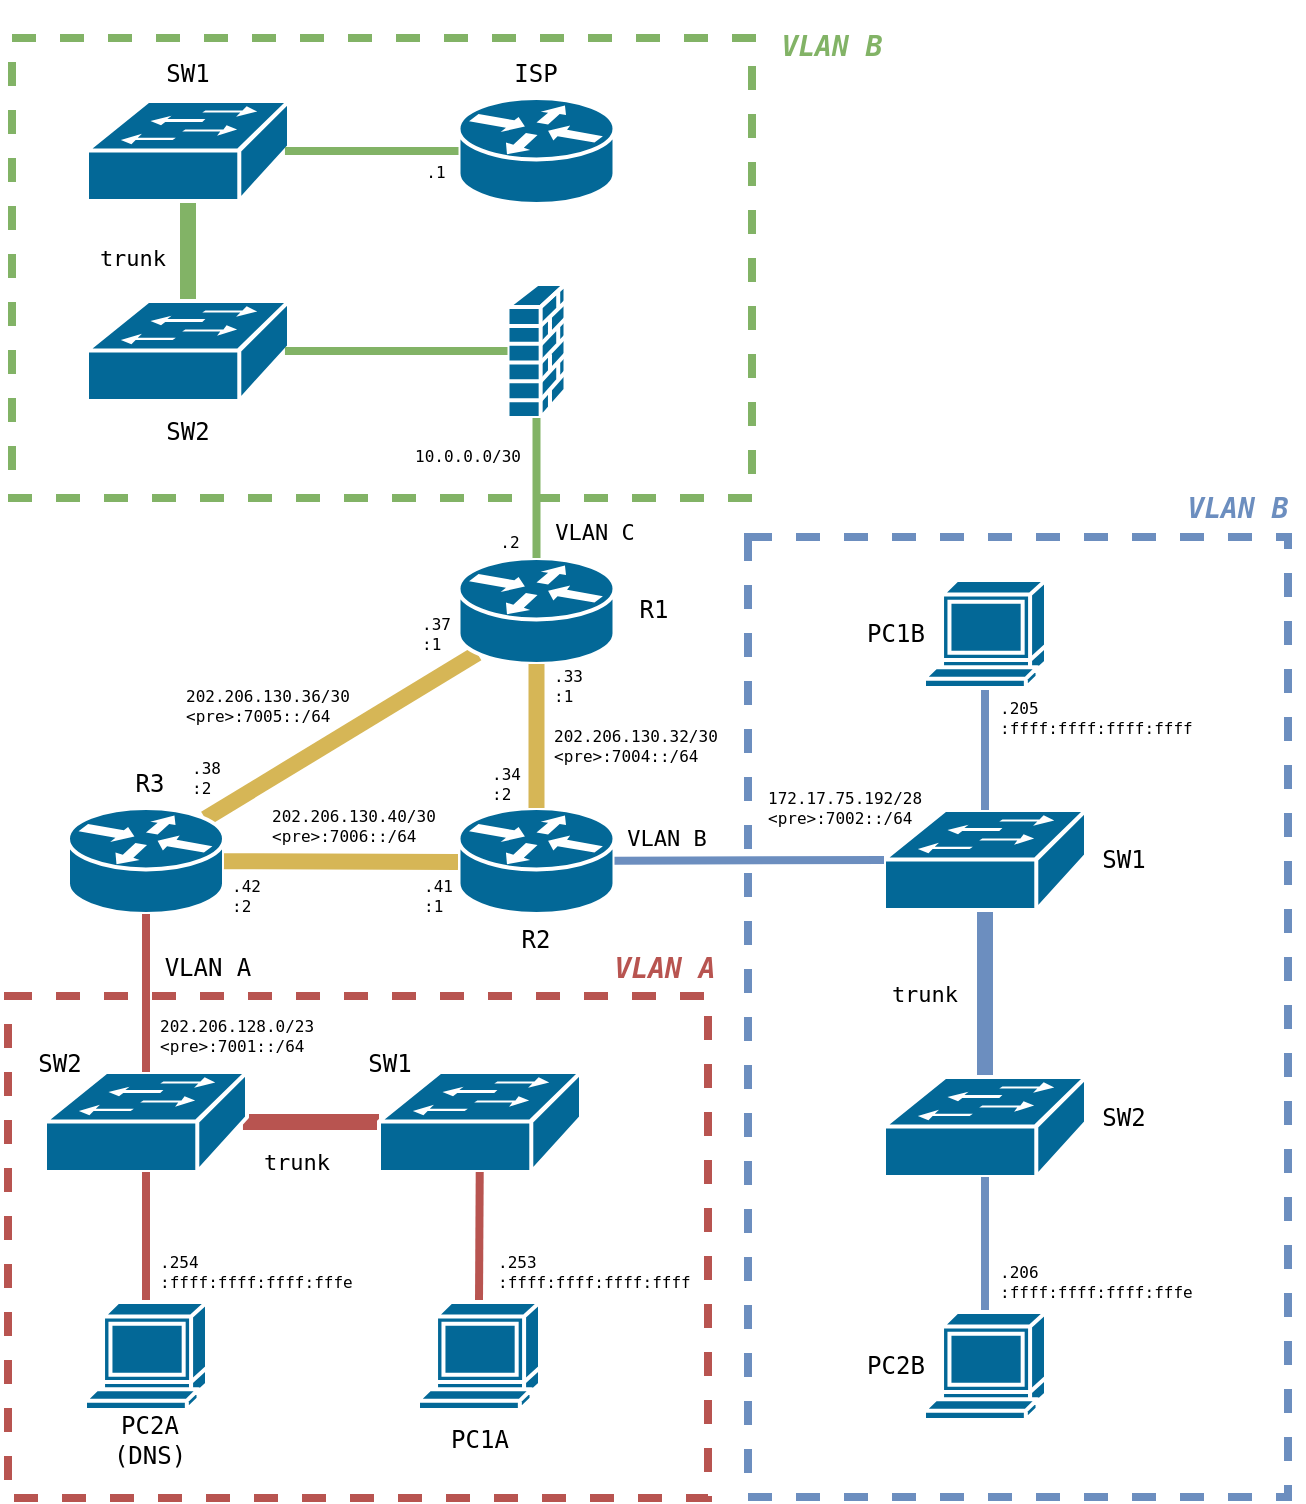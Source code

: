 <mxfile version="24.8.6">
  <diagram name="Page-1" id="H_VIP1LDes3V5zh3lzSZ">
    <mxGraphModel dx="2045" dy="623" grid="1" gridSize="10" guides="1" tooltips="1" connect="1" arrows="1" fold="1" page="1" pageScale="1" pageWidth="850" pageHeight="1100" math="0" shadow="0">
      <root>
        <mxCell id="0" />
        <mxCell id="1" parent="0" />
        <mxCell id="0l0HvCfX4bjxtaif04-J-16" value="" style="rounded=0;whiteSpace=wrap;html=1;fillColor=none;dashed=1;strokeWidth=4;strokeColor=#b85450;" vertex="1" parent="1">
          <mxGeometry x="-240" y="630" width="350" height="251" as="geometry" />
        </mxCell>
        <mxCell id="0l0HvCfX4bjxtaif04-J-1" value="" style="rounded=0;whiteSpace=wrap;html=1;fillColor=none;strokeWidth=4;dashed=1;strokeColor=#82b366;" vertex="1" parent="1">
          <mxGeometry x="-238" y="151" width="370" height="230" as="geometry" />
        </mxCell>
        <mxCell id="0l0HvCfX4bjxtaif04-J-2" style="rounded=0;orthogonalLoop=1;jettySize=auto;html=1;fillColor=#fff2cc;strokeColor=#d6b656;strokeWidth=8;endArrow=none;endFill=0;exitX=0.12;exitY=0.9;exitDx=0;exitDy=0;exitPerimeter=0;entryX=0.88;entryY=0.1;entryDx=0;entryDy=0;entryPerimeter=0;" edge="1" parent="1" source="0l0HvCfX4bjxtaif04-J-3" target="0l0HvCfX4bjxtaif04-J-5">
          <mxGeometry relative="1" as="geometry" />
        </mxCell>
        <mxCell id="0l0HvCfX4bjxtaif04-J-3" value="" style="shape=mxgraph.cisco.routers.router;sketch=0;html=1;pointerEvents=1;dashed=0;fillColor=#036897;strokeColor=#ffffff;strokeWidth=2;verticalLabelPosition=bottom;verticalAlign=top;align=center;outlineConnect=0;" vertex="1" parent="1">
          <mxGeometry x="-14.75" y="411" width="78" height="53" as="geometry" />
        </mxCell>
        <mxCell id="0l0HvCfX4bjxtaif04-J-4" value="" style="shape=mxgraph.cisco.routers.router;sketch=0;html=1;pointerEvents=1;dashed=0;fillColor=#036897;strokeColor=#ffffff;strokeWidth=2;verticalLabelPosition=bottom;verticalAlign=top;align=center;outlineConnect=0;" vertex="1" parent="1">
          <mxGeometry x="-14.75" y="536" width="78" height="53" as="geometry" />
        </mxCell>
        <mxCell id="0l0HvCfX4bjxtaif04-J-5" value="" style="shape=mxgraph.cisco.routers.router;sketch=0;html=1;pointerEvents=1;dashed=0;fillColor=#036897;strokeColor=#ffffff;strokeWidth=2;verticalLabelPosition=bottom;verticalAlign=top;align=center;outlineConnect=0;" vertex="1" parent="1">
          <mxGeometry x="-210" y="536" width="78" height="53" as="geometry" />
        </mxCell>
        <mxCell id="0l0HvCfX4bjxtaif04-J-6" value="" style="shape=mxgraph.cisco.security.firewall;sketch=0;html=1;pointerEvents=1;dashed=0;fillColor=#036897;strokeColor=#ffffff;strokeWidth=2;verticalLabelPosition=bottom;verticalAlign=top;align=center;outlineConnect=0;" vertex="1" parent="1">
          <mxGeometry x="9.75" y="274" width="29" height="67" as="geometry" />
        </mxCell>
        <mxCell id="0l0HvCfX4bjxtaif04-J-7" style="edgeStyle=orthogonalEdgeStyle;rounded=0;orthogonalLoop=1;jettySize=auto;html=1;endArrow=none;endFill=0;strokeWidth=8;fillColor=#d5e8d4;strokeColor=#82b366;exitX=0.5;exitY=0.98;exitDx=0;exitDy=0;exitPerimeter=0;entryX=0.5;entryY=0;entryDx=0;entryDy=0;entryPerimeter=0;" edge="1" parent="1" source="0l0HvCfX4bjxtaif04-J-8" target="0l0HvCfX4bjxtaif04-J-9">
          <mxGeometry relative="1" as="geometry" />
        </mxCell>
        <mxCell id="0l0HvCfX4bjxtaif04-J-8" value="" style="shape=mxgraph.cisco.switches.workgroup_switch;sketch=0;html=1;pointerEvents=1;dashed=0;fillColor=#036897;strokeColor=#ffffff;strokeWidth=2;verticalLabelPosition=bottom;verticalAlign=top;align=center;outlineConnect=0;" vertex="1" parent="1">
          <mxGeometry x="-200.5" y="182.5" width="101" height="50" as="geometry" />
        </mxCell>
        <mxCell id="0l0HvCfX4bjxtaif04-J-9" value="" style="shape=mxgraph.cisco.switches.workgroup_switch;sketch=0;html=1;pointerEvents=1;dashed=0;fillColor=#036897;strokeColor=#ffffff;strokeWidth=2;verticalLabelPosition=bottom;verticalAlign=top;align=center;outlineConnect=0;" vertex="1" parent="1">
          <mxGeometry x="-200.5" y="282.5" width="101" height="50" as="geometry" />
        </mxCell>
        <mxCell id="0l0HvCfX4bjxtaif04-J-10" value="" style="shape=mxgraph.cisco.routers.router;sketch=0;html=1;pointerEvents=1;dashed=0;fillColor=#036897;strokeColor=#ffffff;strokeWidth=2;verticalLabelPosition=bottom;verticalAlign=top;align=center;outlineConnect=0;" vertex="1" parent="1">
          <mxGeometry x="-14.75" y="181" width="78" height="53" as="geometry" />
        </mxCell>
        <mxCell id="0l0HvCfX4bjxtaif04-J-11" style="rounded=0;orthogonalLoop=1;jettySize=auto;html=1;entryX=0.5;entryY=0;entryDx=0;entryDy=0;entryPerimeter=0;endArrow=none;endFill=0;strokeWidth=4;fillColor=#d5e8d4;strokeColor=#82b366;" edge="1" parent="1" source="0l0HvCfX4bjxtaif04-J-6" target="0l0HvCfX4bjxtaif04-J-3">
          <mxGeometry relative="1" as="geometry" />
        </mxCell>
        <mxCell id="0l0HvCfX4bjxtaif04-J-12" style="edgeStyle=orthogonalEdgeStyle;rounded=0;orthogonalLoop=1;jettySize=auto;html=1;endArrow=none;endFill=0;strokeWidth=4;fillColor=#d5e8d4;strokeColor=#82b366;exitX=0.98;exitY=0.5;exitDx=0;exitDy=0;exitPerimeter=0;" edge="1" parent="1" source="0l0HvCfX4bjxtaif04-J-9" target="0l0HvCfX4bjxtaif04-J-6">
          <mxGeometry relative="1" as="geometry">
            <Array as="points" />
          </mxGeometry>
        </mxCell>
        <mxCell id="0l0HvCfX4bjxtaif04-J-13" style="edgeStyle=orthogonalEdgeStyle;rounded=0;orthogonalLoop=1;jettySize=auto;html=1;endArrow=none;endFill=0;strokeWidth=4;fillColor=#d5e8d4;strokeColor=#82b366;entryX=0.98;entryY=0.5;entryDx=0;entryDy=0;entryPerimeter=0;" edge="1" parent="1" source="0l0HvCfX4bjxtaif04-J-10" target="0l0HvCfX4bjxtaif04-J-8">
          <mxGeometry relative="1" as="geometry" />
        </mxCell>
        <mxCell id="0l0HvCfX4bjxtaif04-J-14" style="rounded=0;orthogonalLoop=1;jettySize=auto;html=1;entryX=0.5;entryY=0;entryDx=0;entryDy=0;entryPerimeter=0;endArrow=none;endFill=0;fillColor=#fff2cc;strokeColor=#d6b656;strokeWidth=8;" edge="1" parent="1" source="0l0HvCfX4bjxtaif04-J-3" target="0l0HvCfX4bjxtaif04-J-4">
          <mxGeometry relative="1" as="geometry" />
        </mxCell>
        <mxCell id="0l0HvCfX4bjxtaif04-J-15" style="rounded=0;orthogonalLoop=1;jettySize=auto;html=1;endArrow=none;endFill=0;fillColor=#fff2cc;strokeColor=#d6b656;strokeWidth=8;" edge="1" parent="1" source="0l0HvCfX4bjxtaif04-J-5">
          <mxGeometry relative="1" as="geometry">
            <mxPoint x="-15" y="563" as="targetPoint" />
          </mxGeometry>
        </mxCell>
        <mxCell id="0l0HvCfX4bjxtaif04-J-17" style="edgeStyle=orthogonalEdgeStyle;rounded=0;orthogonalLoop=1;jettySize=auto;html=1;endArrow=none;endFill=0;strokeWidth=8;fillColor=#f8cecc;strokeColor=#b85450;entryX=0.98;entryY=0.5;entryDx=0;entryDy=0;entryPerimeter=0;exitX=0;exitY=0.5;exitDx=0;exitDy=0;exitPerimeter=0;" edge="1" parent="1" source="0l0HvCfX4bjxtaif04-J-18" target="0l0HvCfX4bjxtaif04-J-19">
          <mxGeometry relative="1" as="geometry" />
        </mxCell>
        <mxCell id="0l0HvCfX4bjxtaif04-J-18" value="" style="shape=mxgraph.cisco.switches.workgroup_switch;sketch=0;html=1;pointerEvents=1;dashed=0;fillColor=#036897;strokeColor=#ffffff;strokeWidth=2;verticalLabelPosition=bottom;verticalAlign=top;align=center;outlineConnect=0;" vertex="1" parent="1">
          <mxGeometry x="-54.5" y="668" width="101" height="50" as="geometry" />
        </mxCell>
        <mxCell id="0l0HvCfX4bjxtaif04-J-19" value="" style="shape=mxgraph.cisco.switches.workgroup_switch;sketch=0;html=1;pointerEvents=1;dashed=0;fillColor=#036897;strokeColor=#ffffff;strokeWidth=2;verticalLabelPosition=bottom;verticalAlign=top;align=center;outlineConnect=0;" vertex="1" parent="1">
          <mxGeometry x="-221.5" y="668" width="101" height="50" as="geometry" />
        </mxCell>
        <mxCell id="0l0HvCfX4bjxtaif04-J-20" style="edgeStyle=orthogonalEdgeStyle;rounded=0;orthogonalLoop=1;jettySize=auto;html=1;fillColor=#f8cecc;strokeColor=#b85450;strokeWidth=4;endArrow=none;endFill=0;" edge="1" parent="1" source="0l0HvCfX4bjxtaif04-J-19" target="0l0HvCfX4bjxtaif04-J-24">
          <mxGeometry relative="1" as="geometry">
            <mxPoint x="-347.5" y="688" as="targetPoint" />
          </mxGeometry>
        </mxCell>
        <mxCell id="0l0HvCfX4bjxtaif04-J-21" value="&lt;pre&gt;VLAN A&lt;/pre&gt;" style="text;html=1;align=center;verticalAlign=middle;whiteSpace=wrap;rounded=0;" vertex="1" parent="1">
          <mxGeometry x="-170" y="601" width="60" height="30" as="geometry" />
        </mxCell>
        <mxCell id="0l0HvCfX4bjxtaif04-J-22" style="rounded=0;orthogonalLoop=1;jettySize=auto;html=1;exitX=0.5;exitY=0;exitDx=0;exitDy=0;exitPerimeter=0;fillColor=#f8cecc;strokeColor=#b85450;strokeWidth=4;endArrow=none;endFill=0;" edge="1" parent="1" source="0l0HvCfX4bjxtaif04-J-25" target="0l0HvCfX4bjxtaif04-J-18">
          <mxGeometry relative="1" as="geometry">
            <mxPoint x="-347.5" y="441" as="sourcePoint" />
            <mxPoint x="10" y="761" as="targetPoint" />
            <Array as="points" />
          </mxGeometry>
        </mxCell>
        <mxCell id="0l0HvCfX4bjxtaif04-J-23" style="edgeStyle=orthogonalEdgeStyle;rounded=0;orthogonalLoop=1;jettySize=auto;html=1;entryX=0.5;entryY=0;entryDx=0;entryDy=0;entryPerimeter=0;endArrow=none;endFill=0;fillColor=#f8cecc;strokeColor=#b85450;strokeWidth=4;" edge="1" parent="1" source="0l0HvCfX4bjxtaif04-J-5" target="0l0HvCfX4bjxtaif04-J-19">
          <mxGeometry relative="1" as="geometry" />
        </mxCell>
        <mxCell id="0l0HvCfX4bjxtaif04-J-24" value="" style="shape=mxgraph.cisco.computers_and_peripherals.terminal;sketch=0;html=1;pointerEvents=1;dashed=0;fillColor=#036897;strokeColor=#ffffff;strokeWidth=2;verticalLabelPosition=bottom;verticalAlign=top;align=center;outlineConnect=0;" vertex="1" parent="1">
          <mxGeometry x="-201.5" y="783" width="61" height="54" as="geometry" />
        </mxCell>
        <mxCell id="0l0HvCfX4bjxtaif04-J-25" value="" style="shape=mxgraph.cisco.computers_and_peripherals.terminal;sketch=0;html=1;pointerEvents=1;dashed=0;fillColor=#036897;strokeColor=#ffffff;strokeWidth=2;verticalLabelPosition=bottom;verticalAlign=top;align=center;outlineConnect=0;" vertex="1" parent="1">
          <mxGeometry x="-35" y="783" width="61" height="54" as="geometry" />
        </mxCell>
        <mxCell id="0l0HvCfX4bjxtaif04-J-26" value="&lt;pre&gt;PC1A&lt;/pre&gt;" style="text;html=1;align=center;verticalAlign=middle;whiteSpace=wrap;rounded=0;" vertex="1" parent="1">
          <mxGeometry x="-34" y="837" width="60" height="30" as="geometry" />
        </mxCell>
        <mxCell id="0l0HvCfX4bjxtaif04-J-27" value="&lt;div align=&quot;center&quot;&gt;&lt;pre&gt;PC2A&lt;br&gt;(DNS)&lt;/pre&gt;&lt;/div&gt;" style="text;html=1;align=center;verticalAlign=middle;whiteSpace=wrap;rounded=0;" vertex="1" parent="1">
          <mxGeometry x="-199" y="837" width="60" height="30" as="geometry" />
        </mxCell>
        <mxCell id="0l0HvCfX4bjxtaif04-J-28" value="" style="rounded=0;whiteSpace=wrap;html=1;fillColor=none;dashed=1;strokeWidth=4;strokeColor=#6c8ebf;" vertex="1" parent="1">
          <mxGeometry x="130" y="400.5" width="270" height="480" as="geometry" />
        </mxCell>
        <mxCell id="0l0HvCfX4bjxtaif04-J-29" style="edgeStyle=orthogonalEdgeStyle;rounded=0;orthogonalLoop=1;jettySize=auto;html=1;fillColor=#dae8fc;strokeColor=#6c8ebf;strokeWidth=8;endArrow=none;endFill=0;" edge="1" parent="1" source="0l0HvCfX4bjxtaif04-J-30" target="0l0HvCfX4bjxtaif04-J-31">
          <mxGeometry relative="1" as="geometry" />
        </mxCell>
        <mxCell id="0l0HvCfX4bjxtaif04-J-30" value="" style="shape=mxgraph.cisco.switches.workgroup_switch;sketch=0;html=1;pointerEvents=1;dashed=0;fillColor=#036897;strokeColor=#ffffff;strokeWidth=2;verticalLabelPosition=bottom;verticalAlign=top;align=center;outlineConnect=0;" vertex="1" parent="1">
          <mxGeometry x="198" y="537" width="101" height="50" as="geometry" />
        </mxCell>
        <mxCell id="0l0HvCfX4bjxtaif04-J-31" value="" style="shape=mxgraph.cisco.switches.workgroup_switch;sketch=0;html=1;pointerEvents=1;dashed=0;fillColor=#036897;strokeColor=#ffffff;strokeWidth=2;verticalLabelPosition=bottom;verticalAlign=top;align=center;outlineConnect=0;" vertex="1" parent="1">
          <mxGeometry x="198" y="670.5" width="101" height="50" as="geometry" />
        </mxCell>
        <mxCell id="0l0HvCfX4bjxtaif04-J-32" style="edgeStyle=orthogonalEdgeStyle;rounded=0;orthogonalLoop=1;jettySize=auto;html=1;endArrow=none;endFill=0;strokeWidth=4;fillColor=#dae8fc;strokeColor=#6c8ebf;" edge="1" parent="1" source="0l0HvCfX4bjxtaif04-J-31" target="0l0HvCfX4bjxtaif04-J-35">
          <mxGeometry relative="1" as="geometry">
            <mxPoint x="246" y="784.5" as="targetPoint" />
          </mxGeometry>
        </mxCell>
        <mxCell id="0l0HvCfX4bjxtaif04-J-33" value="&lt;pre style=&quot;font-size: 14px;&quot;&gt;&lt;font color=&quot;#6c8ebf&quot;&gt;&lt;b&gt;&lt;i&gt;VLAN B&lt;br&gt;&lt;/i&gt;&lt;/b&gt;&lt;/font&gt;&lt;/pre&gt;" style="text;html=1;align=center;verticalAlign=middle;whiteSpace=wrap;rounded=0;strokeWidth=1;" vertex="1" parent="1">
          <mxGeometry x="344" y="371" width="62" height="29" as="geometry" />
        </mxCell>
        <mxCell id="0l0HvCfX4bjxtaif04-J-34" style="edgeStyle=orthogonalEdgeStyle;rounded=0;orthogonalLoop=1;jettySize=auto;html=1;entryX=0.5;entryY=0;entryDx=0;entryDy=0;entryPerimeter=0;exitX=0.5;exitY=1;exitDx=0;exitDy=0;exitPerimeter=0;endArrow=none;endFill=0;strokeWidth=4;fillColor=#dae8fc;strokeColor=#6c8ebf;" edge="1" parent="1" source="0l0HvCfX4bjxtaif04-J-36" target="0l0HvCfX4bjxtaif04-J-30">
          <mxGeometry relative="1" as="geometry">
            <mxPoint x="246" y="537.5" as="sourcePoint" />
          </mxGeometry>
        </mxCell>
        <mxCell id="0l0HvCfX4bjxtaif04-J-35" value="" style="shape=mxgraph.cisco.computers_and_peripherals.terminal;sketch=0;html=1;pointerEvents=1;dashed=0;fillColor=#036897;strokeColor=#ffffff;strokeWidth=2;verticalLabelPosition=bottom;verticalAlign=top;align=center;outlineConnect=0;" vertex="1" parent="1">
          <mxGeometry x="218" y="788" width="61" height="54" as="geometry" />
        </mxCell>
        <mxCell id="0l0HvCfX4bjxtaif04-J-36" value="" style="shape=mxgraph.cisco.computers_and_peripherals.terminal;sketch=0;html=1;pointerEvents=1;dashed=0;fillColor=#036897;strokeColor=#ffffff;strokeWidth=2;verticalLabelPosition=bottom;verticalAlign=top;align=center;outlineConnect=0;" vertex="1" parent="1">
          <mxGeometry x="218" y="422" width="61" height="54" as="geometry" />
        </mxCell>
        <mxCell id="0l0HvCfX4bjxtaif04-J-37" value="&lt;pre&gt;PC1B&lt;/pre&gt;" style="text;html=1;align=center;verticalAlign=middle;whiteSpace=wrap;rounded=0;" vertex="1" parent="1">
          <mxGeometry x="174" y="434" width="60" height="30" as="geometry" />
        </mxCell>
        <mxCell id="0l0HvCfX4bjxtaif04-J-38" value="&lt;pre&gt;PC2B&lt;/pre&gt;" style="text;html=1;align=center;verticalAlign=middle;whiteSpace=wrap;rounded=0;" vertex="1" parent="1">
          <mxGeometry x="174" y="800" width="60" height="30" as="geometry" />
        </mxCell>
        <mxCell id="0l0HvCfX4bjxtaif04-J-39" style="rounded=0;orthogonalLoop=1;jettySize=auto;html=1;entryX=0;entryY=0.5;entryDx=0;entryDy=0;entryPerimeter=0;endArrow=none;endFill=0;strokeWidth=4;fillColor=#dae8fc;strokeColor=#6c8ebf;" edge="1" parent="1" source="0l0HvCfX4bjxtaif04-J-4" target="0l0HvCfX4bjxtaif04-J-30">
          <mxGeometry relative="1" as="geometry" />
        </mxCell>
        <mxCell id="0l0HvCfX4bjxtaif04-J-40" value="&lt;pre style=&quot;font-size: 14px;&quot;&gt;&lt;font style=&quot;font-size: 14px;&quot; color=&quot;#b85450&quot;&gt;VLAN A&lt;/font&gt;&lt;/pre&gt;" style="edgeLabel;html=1;align=center;verticalAlign=middle;resizable=0;points=[];labelBackgroundColor=none;labelBorderColor=none;textShadow=0;fontStyle=3;fontSize=14;" vertex="1" connectable="0" parent="1">
          <mxGeometry x="88.0" y="616.001" as="geometry" />
        </mxCell>
        <mxCell id="0l0HvCfX4bjxtaif04-J-41" value="&lt;pre style=&quot;font-size: 14px;&quot;&gt;&lt;font color=&quot;#82b366&quot;&gt;&lt;b&gt;&lt;i&gt;VLAN B&lt;br&gt;&lt;/i&gt;&lt;/b&gt;&lt;/font&gt;&lt;/pre&gt;" style="text;html=1;align=center;verticalAlign=middle;whiteSpace=wrap;rounded=0;strokeWidth=1;" vertex="1" parent="1">
          <mxGeometry x="141" y="140" width="62" height="29" as="geometry" />
        </mxCell>
        <mxCell id="0l0HvCfX4bjxtaif04-J-42" value="&lt;pre&gt;R1&lt;/pre&gt;" style="text;html=1;align=center;verticalAlign=middle;whiteSpace=wrap;rounded=0;" vertex="1" parent="1">
          <mxGeometry x="53" y="422" width="60" height="30" as="geometry" />
        </mxCell>
        <mxCell id="0l0HvCfX4bjxtaif04-J-43" value="&lt;pre&gt;R3&lt;br&gt;&lt;/pre&gt;" style="text;html=1;align=center;verticalAlign=middle;whiteSpace=wrap;rounded=0;" vertex="1" parent="1">
          <mxGeometry x="-199" y="509" width="60" height="30" as="geometry" />
        </mxCell>
        <mxCell id="0l0HvCfX4bjxtaif04-J-44" value="&lt;pre&gt;R2&lt;br&gt;&lt;/pre&gt;" style="text;html=1;align=center;verticalAlign=middle;whiteSpace=wrap;rounded=0;" vertex="1" parent="1">
          <mxGeometry x="-5.75" y="587" width="60" height="30" as="geometry" />
        </mxCell>
        <mxCell id="0l0HvCfX4bjxtaif04-J-45" value="&lt;pre&gt;VLAN C&lt;/pre&gt;" style="edgeLabel;html=1;align=center;verticalAlign=middle;resizable=0;points=[];labelBackgroundColor=none;" vertex="1" connectable="0" parent="1">
          <mxGeometry x="53" y="397.996" as="geometry" />
        </mxCell>
        <mxCell id="0l0HvCfX4bjxtaif04-J-46" value="&lt;pre&gt;VLAN B&lt;/pre&gt;" style="edgeLabel;html=1;align=center;verticalAlign=middle;resizable=0;points=[];labelBackgroundColor=none;" vertex="1" connectable="0" parent="1">
          <mxGeometry x="88.382" y="550.997" as="geometry" />
        </mxCell>
        <mxCell id="0l0HvCfX4bjxtaif04-J-47" value="&lt;pre&gt;trunk&lt;/pre&gt;" style="edgeLabel;html=1;align=center;verticalAlign=middle;resizable=0;points=[];labelBackgroundColor=none;" vertex="1" connectable="0" parent="1">
          <mxGeometry x="225" y="633.997" as="geometry">
            <mxPoint x="-7" y="-5" as="offset" />
          </mxGeometry>
        </mxCell>
        <mxCell id="0l0HvCfX4bjxtaif04-J-48" value="&lt;pre&gt;trunk&lt;/pre&gt;" style="edgeLabel;html=1;align=center;verticalAlign=middle;resizable=0;points=[];labelBackgroundColor=none;" vertex="1" connectable="0" parent="1">
          <mxGeometry x="-89" y="717.997" as="geometry">
            <mxPoint x="-7" y="-5" as="offset" />
          </mxGeometry>
        </mxCell>
        <mxCell id="0l0HvCfX4bjxtaif04-J-49" value="&lt;pre&gt;trunk&lt;/pre&gt;" style="edgeLabel;html=1;align=center;verticalAlign=middle;resizable=0;points=[];labelBackgroundColor=none;" vertex="1" connectable="0" parent="1">
          <mxGeometry x="-171" y="265.997" as="geometry">
            <mxPoint x="-7" y="-5" as="offset" />
          </mxGeometry>
        </mxCell>
        <mxCell id="0l0HvCfX4bjxtaif04-J-50" value="&lt;pre&gt;SW2&lt;/pre&gt;" style="text;html=1;align=center;verticalAlign=middle;whiteSpace=wrap;rounded=0;" vertex="1" parent="1">
          <mxGeometry x="-180" y="332.5" width="60" height="30" as="geometry" />
        </mxCell>
        <mxCell id="0l0HvCfX4bjxtaif04-J-51" value="&lt;pre&gt;SW1&lt;br&gt;&lt;/pre&gt;" style="text;html=1;align=center;verticalAlign=middle;whiteSpace=wrap;rounded=0;" vertex="1" parent="1">
          <mxGeometry x="-180" y="154" width="60" height="30" as="geometry" />
        </mxCell>
        <mxCell id="0l0HvCfX4bjxtaif04-J-52" value="&lt;pre&gt;SW1&lt;br&gt;&lt;/pre&gt;" style="text;html=1;align=center;verticalAlign=middle;whiteSpace=wrap;rounded=0;" vertex="1" parent="1">
          <mxGeometry x="-79" y="649" width="60" height="30" as="geometry" />
        </mxCell>
        <mxCell id="0l0HvCfX4bjxtaif04-J-53" value="&lt;pre&gt;SW2&lt;br&gt;&lt;/pre&gt;" style="text;html=1;align=center;verticalAlign=middle;whiteSpace=wrap;rounded=0;" vertex="1" parent="1">
          <mxGeometry x="-244" y="649" width="60" height="30" as="geometry" />
        </mxCell>
        <mxCell id="0l0HvCfX4bjxtaif04-J-54" value="&lt;pre&gt;SW1&lt;br&gt;&lt;/pre&gt;" style="text;html=1;align=center;verticalAlign=middle;whiteSpace=wrap;rounded=0;" vertex="1" parent="1">
          <mxGeometry x="288" y="547" width="60" height="30" as="geometry" />
        </mxCell>
        <mxCell id="0l0HvCfX4bjxtaif04-J-55" value="&lt;pre&gt;SW2&lt;br&gt;&lt;/pre&gt;" style="text;html=1;align=center;verticalAlign=middle;whiteSpace=wrap;rounded=0;" vertex="1" parent="1">
          <mxGeometry x="288" y="675.5" width="60" height="30" as="geometry" />
        </mxCell>
        <mxCell id="0l0HvCfX4bjxtaif04-J-56" value="&lt;p style=&quot;line-height: 120%;&quot;&gt;&lt;/p&gt;&lt;pre&gt;ISP&lt;/pre&gt;" style="text;html=1;align=center;verticalAlign=middle;whiteSpace=wrap;rounded=0;" vertex="1" parent="1">
          <mxGeometry x="-5.75" y="154" width="60" height="30" as="geometry" />
        </mxCell>
        <mxCell id="0l0HvCfX4bjxtaif04-J-57" value="&lt;pre style=&quot;font-size: 11px;&quot;&gt;&lt;font style=&quot;font-size: 8px;&quot;&gt;.1&lt;/font&gt;&lt;/pre&gt;" style="text;html=1;align=center;verticalAlign=middle;whiteSpace=wrap;rounded=0;" vertex="1" parent="1">
          <mxGeometry x="-56" y="202" width="60" height="30" as="geometry" />
        </mxCell>
        <mxCell id="0l0HvCfX4bjxtaif04-J-58" value="&lt;pre style=&quot;font-size: 10px;&quot;&gt;&lt;font style=&quot;font-size: 8px;&quot;&gt;.2&lt;/font&gt;&lt;/pre&gt;" style="text;html=1;align=center;verticalAlign=middle;whiteSpace=wrap;rounded=0;" vertex="1" parent="1">
          <mxGeometry x="-19" y="387" width="60" height="30" as="geometry" />
        </mxCell>
        <mxCell id="0l0HvCfX4bjxtaif04-J-59" value="&lt;div align=&quot;left&quot;&gt;&lt;pre style=&quot;font-size: 8px;&quot;&gt;&lt;font style=&quot;font-size: 8px;&quot;&gt;.253&lt;br&gt;:ffff:ffff:ffff:ffff&lt;/font&gt;&lt;/pre&gt;&lt;/div&gt;" style="text;html=1;align=left;verticalAlign=middle;whiteSpace=wrap;rounded=0;" vertex="1" parent="1">
          <mxGeometry x="3" y="753" width="150" height="30" as="geometry" />
        </mxCell>
        <mxCell id="0l0HvCfX4bjxtaif04-J-60" value="&lt;div align=&quot;left&quot;&gt;&lt;pre style=&quot;font-size: 8px;&quot;&gt;&lt;font style=&quot;font-size: 8px;&quot;&gt;.205&lt;br&gt;&lt;/font&gt;&lt;font style=&quot;font-size: 8px;&quot;&gt;:ffff:ffff:ffff:ffff&lt;/font&gt;&lt;/pre&gt;&lt;/div&gt;" style="text;html=1;align=left;verticalAlign=middle;whiteSpace=wrap;rounded=0;" vertex="1" parent="1">
          <mxGeometry x="254" y="476" width="154" height="30" as="geometry" />
        </mxCell>
        <mxCell id="0l0HvCfX4bjxtaif04-J-61" value="&lt;div align=&quot;left&quot;&gt;&lt;pre style=&quot;font-size: 8px;&quot;&gt;&lt;font style=&quot;font-size: 8px;&quot;&gt;.254&lt;br&gt;&lt;font style=&quot;font-size: 8px;&quot;&gt;:ffff:ffff:ffff:fffe&lt;/font&gt;&lt;/font&gt;&lt;/pre&gt;&lt;/div&gt;" style="text;html=1;align=left;verticalAlign=middle;whiteSpace=wrap;rounded=0;" vertex="1" parent="1">
          <mxGeometry x="-166" y="753" width="154" height="30" as="geometry" />
        </mxCell>
        <mxCell id="0l0HvCfX4bjxtaif04-J-62" value="&lt;div align=&quot;left&quot;&gt;&lt;pre style=&quot;font-size: 8px;&quot;&gt;&lt;font style=&quot;font-size: 8px;&quot;&gt;.206&lt;br&gt;:ffff:ffff:ffff:fffe&lt;/font&gt;&lt;/pre&gt;&lt;/div&gt;" style="text;html=1;align=left;verticalAlign=middle;whiteSpace=wrap;rounded=0;" vertex="1" parent="1">
          <mxGeometry x="254" y="758" width="150" height="30" as="geometry" />
        </mxCell>
        <mxCell id="0l0HvCfX4bjxtaif04-J-63" value="&lt;div align=&quot;left&quot;&gt;&lt;pre style=&quot;font-size: 8px;&quot;&gt;&lt;font style=&quot;font-size: 8px;&quot;&gt;202.206.130.36/30&lt;br&gt;&amp;lt;pre&amp;gt;:7005::/64&lt;br&gt;&lt;/font&gt;&lt;/pre&gt;&lt;/div&gt;" style="text;html=1;align=left;verticalAlign=middle;whiteSpace=wrap;rounded=0;" vertex="1" parent="1">
          <mxGeometry x="-153" y="470" width="110" height="30" as="geometry" />
        </mxCell>
        <mxCell id="0l0HvCfX4bjxtaif04-J-64" value="&lt;div align=&quot;left&quot;&gt;&lt;pre style=&quot;font-size: 8px;&quot;&gt;&lt;font style=&quot;font-size: 8px;&quot;&gt;.38&lt;br&gt;:2&lt;/font&gt;&lt;/pre&gt;&lt;/div&gt;" style="text;html=1;align=left;verticalAlign=middle;whiteSpace=wrap;rounded=0;" vertex="1" parent="1">
          <mxGeometry x="-150" y="506" width="107" height="30" as="geometry" />
        </mxCell>
        <mxCell id="0l0HvCfX4bjxtaif04-J-65" value="&lt;div align=&quot;left&quot;&gt;&lt;pre style=&quot;font-size: 8px;&quot;&gt;&lt;font style=&quot;font-size: 8px;&quot;&gt;.37&lt;br&gt;:1&lt;/font&gt;&lt;/pre&gt;&lt;/div&gt;" style="text;html=1;align=left;verticalAlign=middle;whiteSpace=wrap;rounded=0;" vertex="1" parent="1">
          <mxGeometry x="-35" y="434" width="107" height="30" as="geometry" />
        </mxCell>
        <mxCell id="0l0HvCfX4bjxtaif04-J-66" value="&lt;div align=&quot;left&quot;&gt;&lt;pre style=&quot;font-size: 8px;&quot;&gt;&lt;font style=&quot;font-size: 8px;&quot;&gt;202.206.130.32/30&lt;br&gt;&amp;lt;pre&amp;gt;:7004::/64&lt;/font&gt;&lt;/pre&gt;&lt;/div&gt;" style="text;html=1;align=left;verticalAlign=middle;whiteSpace=wrap;rounded=0;" vertex="1" parent="1">
          <mxGeometry x="30.5" y="490" width="89" height="30" as="geometry" />
        </mxCell>
        <mxCell id="0l0HvCfX4bjxtaif04-J-67" value="&lt;div align=&quot;left&quot;&gt;&lt;pre style=&quot;font-size: 8px;&quot;&gt;&lt;font style=&quot;font-size: 8px;&quot;&gt;.33&lt;br&gt;:1&lt;/font&gt;&lt;/pre&gt;&lt;/div&gt;" style="text;html=1;align=left;verticalAlign=middle;whiteSpace=wrap;rounded=0;" vertex="1" parent="1">
          <mxGeometry x="30.5" y="460" width="107" height="30" as="geometry" />
        </mxCell>
        <mxCell id="0l0HvCfX4bjxtaif04-J-68" value="&lt;div align=&quot;left&quot;&gt;&lt;pre style=&quot;font-size: 8px;&quot;&gt;&lt;font style=&quot;font-size: 8px;&quot;&gt;.34&lt;br&gt;:2&lt;/font&gt;&lt;/pre&gt;&lt;/div&gt;" style="text;html=1;align=left;verticalAlign=middle;whiteSpace=wrap;rounded=0;" vertex="1" parent="1">
          <mxGeometry y="509" width="107" height="30" as="geometry" />
        </mxCell>
        <mxCell id="0l0HvCfX4bjxtaif04-J-69" value="&lt;div align=&quot;left&quot;&gt;&lt;pre style=&quot;font-size: 8px;&quot;&gt;&lt;font style=&quot;font-size: 8px;&quot;&gt;202.206.130.40/30&lt;br&gt;&amp;lt;pre&amp;gt;:7006::/64&lt;/font&gt;&lt;/pre&gt;&lt;/div&gt;" style="text;html=1;align=left;verticalAlign=middle;whiteSpace=wrap;rounded=0;" vertex="1" parent="1">
          <mxGeometry x="-110" y="530" width="90" height="30" as="geometry" />
        </mxCell>
        <mxCell id="0l0HvCfX4bjxtaif04-J-70" value="&lt;div align=&quot;left&quot;&gt;&lt;pre style=&quot;font-size: 8px;&quot;&gt;&lt;font style=&quot;font-size: 8px;&quot;&gt;.41&lt;br&gt;:1&lt;/font&gt;&lt;/pre&gt;&lt;/div&gt;" style="text;html=1;align=left;verticalAlign=middle;whiteSpace=wrap;rounded=0;" vertex="1" parent="1">
          <mxGeometry x="-34" y="565" width="107" height="30" as="geometry" />
        </mxCell>
        <mxCell id="0l0HvCfX4bjxtaif04-J-71" value="&lt;div align=&quot;left&quot;&gt;&lt;pre style=&quot;font-size: 8px;&quot;&gt;&lt;font style=&quot;font-size: 8px;&quot;&gt;.42&lt;br&gt;:2&lt;/font&gt;&lt;/pre&gt;&lt;/div&gt;" style="text;html=1;align=left;verticalAlign=middle;whiteSpace=wrap;rounded=0;" vertex="1" parent="1">
          <mxGeometry x="-130" y="565" width="107" height="30" as="geometry" />
        </mxCell>
        <mxCell id="0l0HvCfX4bjxtaif04-J-72" value="&lt;div align=&quot;left&quot;&gt;&lt;pre style=&quot;font-size: 8px;&quot;&gt;&lt;font style=&quot;font-size: 8px;&quot;&gt;202.206.128.0/23&lt;br&gt;&amp;lt;pre&amp;gt;:7001::/64&lt;/font&gt;&lt;/pre&gt;&lt;/div&gt;" style="text;html=1;align=left;verticalAlign=middle;whiteSpace=wrap;rounded=0;" vertex="1" parent="1">
          <mxGeometry x="-166" y="635" width="96" height="30" as="geometry" />
        </mxCell>
        <mxCell id="0l0HvCfX4bjxtaif04-J-73" value="&lt;div align=&quot;left&quot;&gt;&lt;pre style=&quot;font-size: 8px;&quot;&gt;&lt;font style=&quot;font-size: 8px;&quot;&gt;172.17.75.192/28&lt;br&gt;&amp;lt;pre&amp;gt;:7002::/64&lt;/font&gt;&lt;/pre&gt;&lt;/div&gt;" style="text;html=1;align=left;verticalAlign=middle;whiteSpace=wrap;rounded=0;" vertex="1" parent="1">
          <mxGeometry x="137.5" y="521" width="102.5" height="30" as="geometry" />
        </mxCell>
        <mxCell id="0l0HvCfX4bjxtaif04-J-75" value="&lt;pre style=&quot;font-size: 11px;&quot;&gt;&lt;font style=&quot;font-size: 8px;&quot;&gt;10.0.0.0/30&lt;/font&gt;&lt;/pre&gt;" style="text;html=1;align=center;verticalAlign=middle;whiteSpace=wrap;rounded=0;" vertex="1" parent="1">
          <mxGeometry x="-40" y="344" width="60" height="30" as="geometry" />
        </mxCell>
      </root>
    </mxGraphModel>
  </diagram>
</mxfile>
